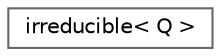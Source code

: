 digraph "Graphical Class Hierarchy"
{
 // INTERACTIVE_SVG=YES
 // LATEX_PDF_SIZE
  bgcolor="transparent";
  edge [fontname=Helvetica,fontsize=10,labelfontname=Helvetica,labelfontsize=10];
  node [fontname=Helvetica,fontsize=10,shape=box,height=0.2,width=0.4];
  rankdir="LR";
  Node0 [id="Node000000",label="irreducible\< Q \>",height=0.2,width=0.4,color="grey40", fillcolor="white", style="filled",URL="$da/dbf/classirreducible.html",tooltip=" "];
}
